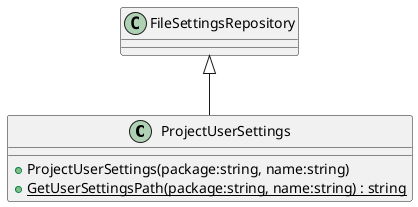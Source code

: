 @startuml
class ProjectUserSettings {
    + ProjectUserSettings(package:string, name:string)
    + {static} GetUserSettingsPath(package:string, name:string) : string
}
FileSettingsRepository <|-- ProjectUserSettings
@enduml
